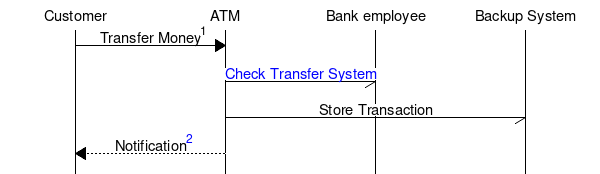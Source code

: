 msc {
	#Entity
	a[label="Customer"],
	b[label="ATM"], 
	c[label="Bank employee"], 
	d[label="Backup System"];
	#Message sequnce
	a => b[label="Transfer Money", 
		ID="1"];
	b -> c[label="Check Transfer System", 
		URL="\ref BankEmployee#trasactionSignal()"];
	b -> d[label="Store Transaction"];
	a << b[label="Notification", 
		ID="2",
		IDURL="http://wiki.arsheet.org"];
}
